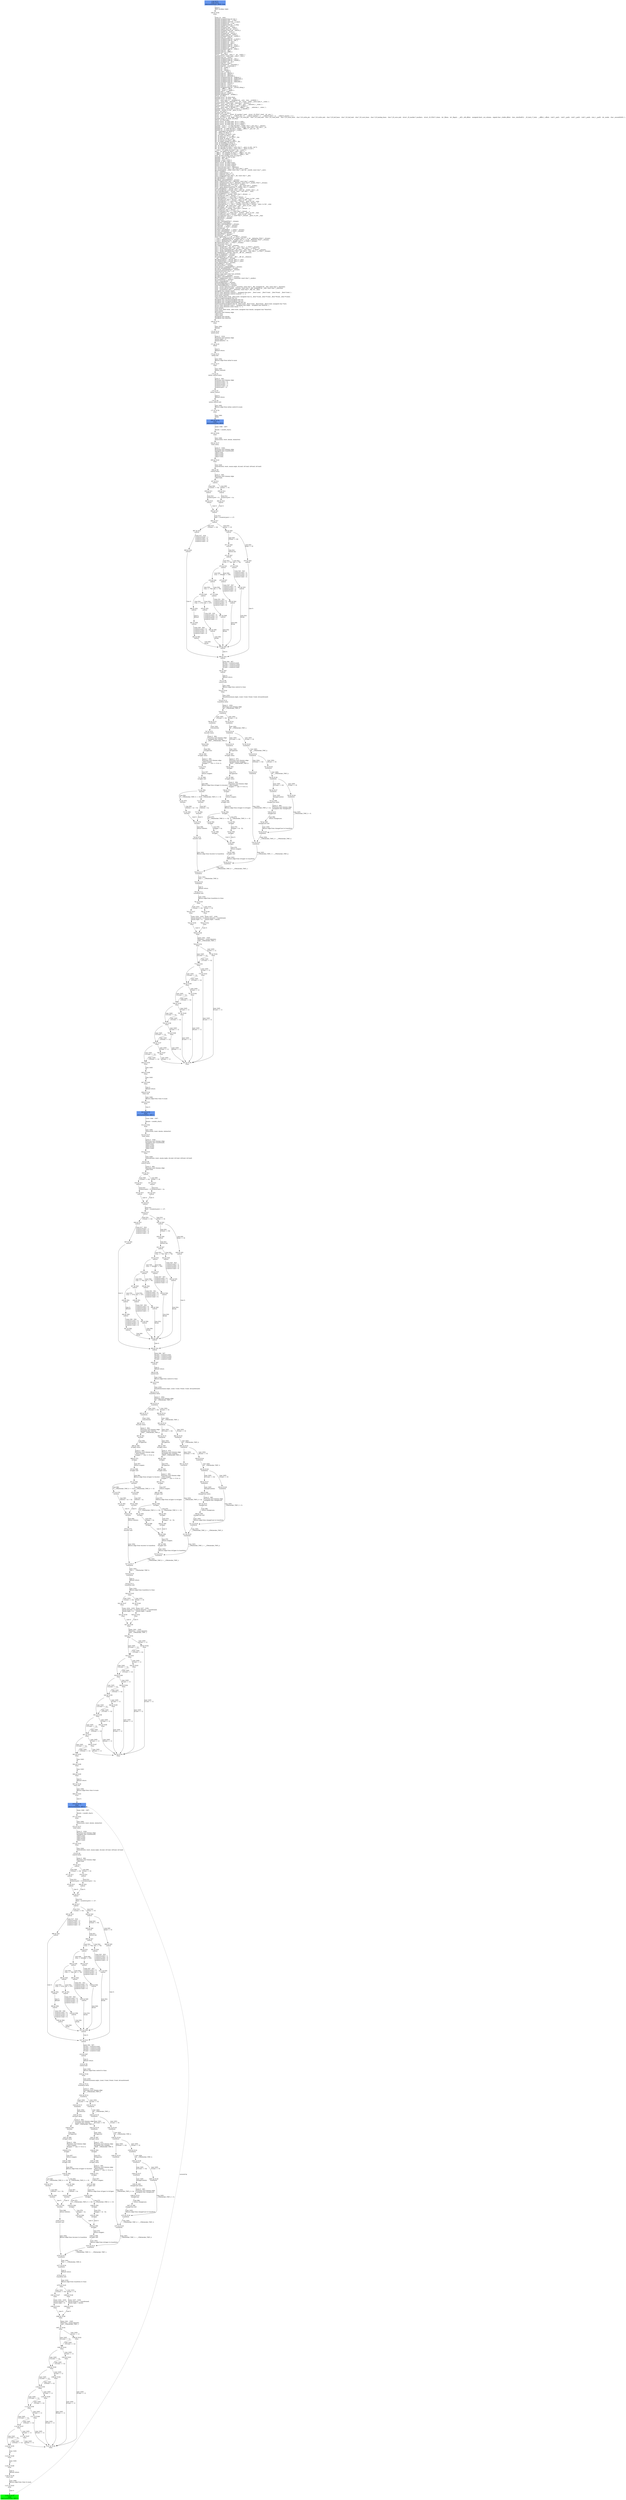 digraph ARG {
node [style="filled" shape="box" color="white"]
0 [fillcolor="cornflowerblue" label="0 @ N171\nmain entry\nAbstractionState: ABS0: true\n" id="0"]
168 [label="168 @ N184\nmain\n" id="168"]
169 [label="169 @ N176\nmain\n" id="169"]
170 [label="170 @ N132\ninitial entry\n" id="170"]
171 [label="171 @ N135\ninitial\n" id="171"]
172 [label="172 @ N131\ninitial exit\n" id="172"]
173 [label="173 @ N177\nmain\n" id="173"]
174 [label="174 @ N1\ninitial_control entry\n" id="174"]
175 [label="175 @ N7\ninitial_control\n" id="175"]
176 [label="176 @ N0\ninitial_control exit\n" id="176"]
177 [label="177 @ N178\nmain\n" id="177"]
652 [fillcolor="cornflowerblue" label="652 @ N179\nmain\nAbstractionState: ABS9\n" id="652"]
653 [label="653 @ N182\nmain\n" id="653"]
654 [label="654 @ N137\nvlunc entry\n" id="654"]
655 [label="655 @ N143\nvlunc\n" id="655"]
656 [label="656 @ N9\ncontrol entry\n" id="656"]
657 [label="657 @ N11\ncontrol\n" id="657"]
659 [label="659 @ N13\ncontrol\n" id="659"]
660 [label="660 @ N15\ncontrol\n" id="660"]
664 [label="664 @ N12\ncontrol\n" id="664"]
665 [label="665 @ N17\ncontrol\n" id="665"]
667 [label="667 @ N19\ncontrol\n" id="667"]
668 [label="668 @ N24\ncontrol\n" id="668"]
699 [label="699 @ N18\ncontrol\n" id="699"]
700 [label="700 @ N67\ncontrol\n" id="700"]
701 [label="701 @ N8\ncontrol exit\n" id="701"]
702 [label="702 @ N144\nvlunc\n" id="702"]
703 [label="703 @ N112\ntransform entry\n" id="703"]
704 [label="704 @ N114\ntransform\n" id="704"]
706 [label="706 @ N115\ntransform\n" id="706"]
707 [label="707 @ N75\ntoLower entry\n" id="707"]
708 [label="708 @ N81\ntoLower\n" id="708"]
709 [label="709 @ N69\nisUpper entry\n" id="709"]
710 [label="710 @ N72\nisUpper\n" id="710"]
711 [label="711 @ N68\nisUpper exit\n" id="711"]
712 [label="712 @ N82\ntoLower\n" id="712"]
714 [label="714 @ N79\ntoLower\n" id="714"]
715 [label="715 @ N83\ntoLower\n" id="715"]
719 [label="719 @ N78\ntoLower\n" id="719"]
720 [label="720 @ N74\ntoLower exit\n" id="720"]
758 [label="758 @ N117\ntransform\n" id="758"]
759 [label="759 @ N130\ntransform\n" id="759"]
760 [label="760 @ N111\ntransform exit\n" id="760"]
761 [label="761 @ N145\nvlunc\n" id="761"]
763 [label="763 @ N147\nvlunc\n" id="763"]
764 [label="764 @ N150\nvlunc\n" id="764"]
768 [label="768 @ N146\nvlunc\n" id="768"]
769 [label="769 @ N154\nvlunc\n" id="769"]
774 [label="774 @ N161\nvlunc\n" id="774"]
780 [label="780 @ N160\nvlunc\n" id="780"]
786 [label="786 @ N159\nvlunc\n" id="786"]
792 [label="792 @ N158\nvlunc\n" id="792"]
798 [label="798 @ N157\nvlunc\n" id="798"]
804 [label="804 @ N155\nvlunc\n" id="804"]
805 [label="805 @ N168\nvlunc\n" id="805"]
807 [label="807 @ N169\nvlunc\n" id="807"]
808 [label="808 @ N136\nvlunc exit\n" id="808"]
809 [label="809 @ N183\nmain\n" id="809"]
811 [fillcolor="cornflowerblue" label="811 @ N179\nmain\nAbstractionState: ABS11\n" id="811"]
812 [label="812 @ N182\nmain\n" id="812"]
813 [label="813 @ N137\nvlunc entry\n" id="813"]
814 [label="814 @ N143\nvlunc\n" id="814"]
815 [label="815 @ N9\ncontrol entry\n" id="815"]
816 [label="816 @ N11\ncontrol\n" id="816"]
818 [label="818 @ N13\ncontrol\n" id="818"]
819 [label="819 @ N15\ncontrol\n" id="819"]
823 [label="823 @ N12\ncontrol\n" id="823"]
824 [label="824 @ N17\ncontrol\n" id="824"]
826 [label="826 @ N19\ncontrol\n" id="826"]
827 [label="827 @ N24\ncontrol\n" id="827"]
858 [label="858 @ N18\ncontrol\n" id="858"]
859 [label="859 @ N67\ncontrol\n" id="859"]
860 [label="860 @ N8\ncontrol exit\n" id="860"]
861 [label="861 @ N144\nvlunc\n" id="861"]
862 [label="862 @ N112\ntransform entry\n" id="862"]
863 [label="863 @ N114\ntransform\n" id="863"]
865 [label="865 @ N115\ntransform\n" id="865"]
866 [label="866 @ N75\ntoLower entry\n" id="866"]
867 [label="867 @ N81\ntoLower\n" id="867"]
868 [label="868 @ N69\nisUpper entry\n" id="868"]
869 [label="869 @ N72\nisUpper\n" id="869"]
870 [label="870 @ N68\nisUpper exit\n" id="870"]
871 [label="871 @ N82\ntoLower\n" id="871"]
873 [label="873 @ N79\ntoLower\n" id="873"]
874 [label="874 @ N83\ntoLower\n" id="874"]
878 [label="878 @ N78\ntoLower\n" id="878"]
879 [label="879 @ N74\ntoLower exit\n" id="879"]
917 [label="917 @ N117\ntransform\n" id="917"]
918 [label="918 @ N130\ntransform\n" id="918"]
919 [label="919 @ N111\ntransform exit\n" id="919"]
920 [label="920 @ N145\nvlunc\n" id="920"]
922 [label="922 @ N147\nvlunc\n" id="922"]
923 [label="923 @ N150\nvlunc\n" id="923"]
927 [label="927 @ N146\nvlunc\n" id="927"]
928 [label="928 @ N154\nvlunc\n" id="928"]
933 [label="933 @ N161\nvlunc\n" id="933"]
939 [label="939 @ N160\nvlunc\n" id="939"]
945 [label="945 @ N159\nvlunc\n" id="945"]
951 [label="951 @ N158\nvlunc\n" id="951"]
957 [label="957 @ N157\nvlunc\n" id="957"]
963 [label="963 @ N155\nvlunc\n" id="963"]
964 [label="964 @ N168\nvlunc\n" id="964"]
966 [label="966 @ N169\nvlunc\n" id="966"]
967 [label="967 @ N136\nvlunc exit\n" id="967"]
968 [label="968 @ N183\nmain\n" id="968"]
970 [fillcolor="cornflowerblue" label="970 @ N179\nmain\nAbstractionState: ABS13\n" id="970"]
971 [label="971 @ N182\nmain\n" id="971"]
972 [label="972 @ N137\nvlunc entry\n" id="972"]
973 [label="973 @ N143\nvlunc\n" id="973"]
974 [label="974 @ N9\ncontrol entry\n" id="974"]
975 [label="975 @ N11\ncontrol\n" id="975"]
977 [label="977 @ N13\ncontrol\n" id="977"]
978 [label="978 @ N15\ncontrol\n" id="978"]
982 [label="982 @ N12\ncontrol\n" id="982"]
983 [label="983 @ N17\ncontrol\n" id="983"]
985 [label="985 @ N19\ncontrol\n" id="985"]
986 [label="986 @ N24\ncontrol\n" id="986"]
1017 [label="1017 @ N18\ncontrol\n" id="1017"]
1018 [label="1018 @ N67\ncontrol\n" id="1018"]
1019 [label="1019 @ N8\ncontrol exit\n" id="1019"]
1020 [label="1020 @ N144\nvlunc\n" id="1020"]
1021 [label="1021 @ N112\ntransform entry\n" id="1021"]
1022 [label="1022 @ N114\ntransform\n" id="1022"]
1024 [label="1024 @ N115\ntransform\n" id="1024"]
1025 [label="1025 @ N75\ntoLower entry\n" id="1025"]
1026 [label="1026 @ N81\ntoLower\n" id="1026"]
1027 [label="1027 @ N69\nisUpper entry\n" id="1027"]
1028 [label="1028 @ N72\nisUpper\n" id="1028"]
1029 [label="1029 @ N68\nisUpper exit\n" id="1029"]
1030 [label="1030 @ N82\ntoLower\n" id="1030"]
1032 [label="1032 @ N79\ntoLower\n" id="1032"]
1033 [label="1033 @ N83\ntoLower\n" id="1033"]
1037 [label="1037 @ N78\ntoLower\n" id="1037"]
1038 [label="1038 @ N74\ntoLower exit\n" id="1038"]
1076 [label="1076 @ N117\ntransform\n" id="1076"]
1077 [label="1077 @ N130\ntransform\n" id="1077"]
1078 [label="1078 @ N111\ntransform exit\n" id="1078"]
1079 [label="1079 @ N145\nvlunc\n" id="1079"]
1081 [label="1081 @ N147\nvlunc\n" id="1081"]
1082 [label="1082 @ N150\nvlunc\n" id="1082"]
1086 [label="1086 @ N146\nvlunc\n" id="1086"]
1087 [label="1087 @ N154\nvlunc\n" id="1087"]
1092 [label="1092 @ N161\nvlunc\n" id="1092"]
1098 [label="1098 @ N160\nvlunc\n" id="1098"]
1104 [label="1104 @ N159\nvlunc\n" id="1104"]
1110 [label="1110 @ N158\nvlunc\n" id="1110"]
1116 [label="1116 @ N157\nvlunc\n" id="1116"]
1122 [label="1122 @ N155\nvlunc\n" id="1122"]
1123 [label="1123 @ N168\nvlunc\n" id="1123"]
1125 [label="1125 @ N169\nvlunc\n" id="1125"]
1126 [label="1126 @ N136\nvlunc exit\n" id="1126"]
1127 [label="1127 @ N183\nmain\n" id="1127"]
1129 [fillcolor="green" label="1129 @ N179\nmain\nAbstractionState: ABS15\n" id="1129"]
1117 [label="1117 @ N167\nvlunc\n" id="1117"]
1121 [label="1121 @ N156\nvlunc\n" id="1121"]
1111 [label="1111 @ N166\nvlunc\n" id="1111"]
1105 [label="1105 @ N165\nvlunc\n" id="1105"]
1099 [label="1099 @ N164\nvlunc\n" id="1099"]
1093 [label="1093 @ N163\nvlunc\n" id="1093"]
1088 [label="1088 @ N162\nvlunc\n" id="1088"]
1080 [label="1080 @ N148\nvlunc\n" id="1080"]
1084 [label="1084 @ N152\nvlunc\n" id="1084"]
1031 [label="1031 @ N80\ntoLower\n" id="1031"]
1035 [label="1035 @ N84\ntoLower\n" id="1035"]
1023 [label="1023 @ N116\ntransform\n" id="1023"]
1040 [label="1040 @ N118\ntransform\n" id="1040"]
1042 [label="1042 @ N119\ntransform\n" id="1042"]
1043 [label="1043 @ N87\ntoUpper entry\n" id="1043"]
1044 [label="1044 @ N93\ntoUpper\n" id="1044"]
1045 [label="1045 @ N69\nisUpper entry\n" id="1045"]
1046 [label="1046 @ N72\nisUpper\n" id="1046"]
1047 [label="1047 @ N68\nisUpper exit\n" id="1047"]
1048 [label="1048 @ N94\ntoUpper\n" id="1048"]
1050 [label="1050 @ N92\ntoUpper\n" id="1050"]
1051 [label="1051 @ N96\ntoUpper\n" id="1051"]
1055 [label="1055 @ N90\ntoUpper\n" id="1055"]
1056 [label="1056 @ N86\ntoUpper exit\n" id="1056"]
1074 [label="1074 @ N121\ntransform\n" id="1074"]
1049 [label="1049 @ N91\ntoUpper\n" id="1049"]
1053 [label="1053 @ N95\ntoUpper\n" id="1053"]
1041 [label="1041 @ N120\ntransform\n" id="1041"]
1058 [label="1058 @ N122\ntransform\n" id="1058"]
1060 [label="1060 @ N123\ntransform\n" id="1060"]
1072 [label="1072 @ N125\ntransform\n" id="1072"]
1059 [label="1059 @ N124\ntransform\n" id="1059"]
1062 [label="1062 @ N126\ntransform\n" id="1062"]
1064 [label="1064 @ N127\ntransform\n" id="1064"]
1065 [label="1065 @ N99\nchangeCase entry\n" id="1065"]
1066 [label="1066 @ N101\nchangeCase\n" id="1066"]
1067 [label="1067 @ N98\nchangeCase exit\n" id="1067"]
1070 [label="1070 @ N129\ntransform\n" id="1070"]
1063 [label="1063 @ N128\ntransform\n" id="1063"]
984 [label="984 @ N20\ncontrol\n" id="984"]
989 [label="989 @ N26\ncontrol\n" id="989"]
990 [label="990 @ N27\ncontrol\n" id="990"]
992 [label="992 @ N31\ncontrol\n" id="992"]
994 [label="994 @ N38\ncontrol\n" id="994"]
996 [label="996 @ N45\ncontrol\n" id="996"]
998 [label="998 @ N52\ncontrol\n" id="998"]
999 [label="999 @ N58\ncontrol\n" id="999"]
1000 [label="1000 @ N62\ncontrol\n" id="1000"]
1013 [label="1013 @ N28\ncontrol\n" id="1013"]
997 [label="997 @ N51\ncontrol\n" id="997"]
1002 [label="1002 @ N56\ncontrol\n" id="1002"]
995 [label="995 @ N44\ncontrol\n" id="995"]
1005 [label="1005 @ N49\ncontrol\n" id="1005"]
993 [label="993 @ N37\ncontrol\n" id="993"]
1008 [label="1008 @ N42\ncontrol\n" id="1008"]
991 [label="991 @ N30\ncontrol\n" id="991"]
1011 [label="1011 @ N35\ncontrol\n" id="1011"]
988 [label="988 @ N25\ncontrol\n" id="988"]
976 [label="976 @ N14\ncontrol\n" id="976"]
980 [label="980 @ N16\ncontrol\n" id="980"]
958 [label="958 @ N167\nvlunc\n" id="958"]
962 [label="962 @ N156\nvlunc\n" id="962"]
952 [label="952 @ N166\nvlunc\n" id="952"]
946 [label="946 @ N165\nvlunc\n" id="946"]
940 [label="940 @ N164\nvlunc\n" id="940"]
934 [label="934 @ N163\nvlunc\n" id="934"]
929 [label="929 @ N162\nvlunc\n" id="929"]
921 [label="921 @ N148\nvlunc\n" id="921"]
925 [label="925 @ N152\nvlunc\n" id="925"]
872 [label="872 @ N80\ntoLower\n" id="872"]
876 [label="876 @ N84\ntoLower\n" id="876"]
864 [label="864 @ N116\ntransform\n" id="864"]
881 [label="881 @ N118\ntransform\n" id="881"]
883 [label="883 @ N119\ntransform\n" id="883"]
884 [label="884 @ N87\ntoUpper entry\n" id="884"]
885 [label="885 @ N93\ntoUpper\n" id="885"]
886 [label="886 @ N69\nisUpper entry\n" id="886"]
887 [label="887 @ N72\nisUpper\n" id="887"]
888 [label="888 @ N68\nisUpper exit\n" id="888"]
889 [label="889 @ N94\ntoUpper\n" id="889"]
891 [label="891 @ N92\ntoUpper\n" id="891"]
892 [label="892 @ N96\ntoUpper\n" id="892"]
896 [label="896 @ N90\ntoUpper\n" id="896"]
897 [label="897 @ N86\ntoUpper exit\n" id="897"]
915 [label="915 @ N121\ntransform\n" id="915"]
890 [label="890 @ N91\ntoUpper\n" id="890"]
894 [label="894 @ N95\ntoUpper\n" id="894"]
882 [label="882 @ N120\ntransform\n" id="882"]
899 [label="899 @ N122\ntransform\n" id="899"]
901 [label="901 @ N123\ntransform\n" id="901"]
913 [label="913 @ N125\ntransform\n" id="913"]
900 [label="900 @ N124\ntransform\n" id="900"]
903 [label="903 @ N126\ntransform\n" id="903"]
905 [label="905 @ N127\ntransform\n" id="905"]
906 [label="906 @ N99\nchangeCase entry\n" id="906"]
907 [label="907 @ N101\nchangeCase\n" id="907"]
908 [label="908 @ N98\nchangeCase exit\n" id="908"]
911 [label="911 @ N129\ntransform\n" id="911"]
904 [label="904 @ N128\ntransform\n" id="904"]
825 [label="825 @ N20\ncontrol\n" id="825"]
830 [label="830 @ N26\ncontrol\n" id="830"]
831 [label="831 @ N27\ncontrol\n" id="831"]
833 [label="833 @ N31\ncontrol\n" id="833"]
835 [label="835 @ N38\ncontrol\n" id="835"]
837 [label="837 @ N45\ncontrol\n" id="837"]
839 [label="839 @ N52\ncontrol\n" id="839"]
840 [label="840 @ N58\ncontrol\n" id="840"]
841 [label="841 @ N62\ncontrol\n" id="841"]
854 [label="854 @ N28\ncontrol\n" id="854"]
838 [label="838 @ N51\ncontrol\n" id="838"]
843 [label="843 @ N56\ncontrol\n" id="843"]
836 [label="836 @ N44\ncontrol\n" id="836"]
846 [label="846 @ N49\ncontrol\n" id="846"]
834 [label="834 @ N37\ncontrol\n" id="834"]
849 [label="849 @ N42\ncontrol\n" id="849"]
832 [label="832 @ N30\ncontrol\n" id="832"]
852 [label="852 @ N35\ncontrol\n" id="852"]
829 [label="829 @ N25\ncontrol\n" id="829"]
817 [label="817 @ N14\ncontrol\n" id="817"]
821 [label="821 @ N16\ncontrol\n" id="821"]
799 [label="799 @ N167\nvlunc\n" id="799"]
803 [label="803 @ N156\nvlunc\n" id="803"]
793 [label="793 @ N166\nvlunc\n" id="793"]
787 [label="787 @ N165\nvlunc\n" id="787"]
781 [label="781 @ N164\nvlunc\n" id="781"]
775 [label="775 @ N163\nvlunc\n" id="775"]
770 [label="770 @ N162\nvlunc\n" id="770"]
762 [label="762 @ N148\nvlunc\n" id="762"]
766 [label="766 @ N152\nvlunc\n" id="766"]
713 [label="713 @ N80\ntoLower\n" id="713"]
717 [label="717 @ N84\ntoLower\n" id="717"]
705 [label="705 @ N116\ntransform\n" id="705"]
722 [label="722 @ N118\ntransform\n" id="722"]
724 [label="724 @ N119\ntransform\n" id="724"]
725 [label="725 @ N87\ntoUpper entry\n" id="725"]
726 [label="726 @ N93\ntoUpper\n" id="726"]
727 [label="727 @ N69\nisUpper entry\n" id="727"]
728 [label="728 @ N72\nisUpper\n" id="728"]
729 [label="729 @ N68\nisUpper exit\n" id="729"]
730 [label="730 @ N94\ntoUpper\n" id="730"]
732 [label="732 @ N92\ntoUpper\n" id="732"]
733 [label="733 @ N96\ntoUpper\n" id="733"]
737 [label="737 @ N90\ntoUpper\n" id="737"]
738 [label="738 @ N86\ntoUpper exit\n" id="738"]
756 [label="756 @ N121\ntransform\n" id="756"]
731 [label="731 @ N91\ntoUpper\n" id="731"]
735 [label="735 @ N95\ntoUpper\n" id="735"]
723 [label="723 @ N120\ntransform\n" id="723"]
740 [label="740 @ N122\ntransform\n" id="740"]
742 [label="742 @ N123\ntransform\n" id="742"]
754 [label="754 @ N125\ntransform\n" id="754"]
741 [label="741 @ N124\ntransform\n" id="741"]
744 [label="744 @ N126\ntransform\n" id="744"]
746 [label="746 @ N127\ntransform\n" id="746"]
747 [label="747 @ N99\nchangeCase entry\n" id="747"]
748 [label="748 @ N101\nchangeCase\n" id="748"]
749 [label="749 @ N98\nchangeCase exit\n" id="749"]
752 [label="752 @ N129\ntransform\n" id="752"]
745 [label="745 @ N128\ntransform\n" id="745"]
666 [label="666 @ N20\ncontrol\n" id="666"]
671 [label="671 @ N26\ncontrol\n" id="671"]
672 [label="672 @ N27\ncontrol\n" id="672"]
674 [label="674 @ N31\ncontrol\n" id="674"]
676 [label="676 @ N38\ncontrol\n" id="676"]
678 [label="678 @ N45\ncontrol\n" id="678"]
680 [label="680 @ N52\ncontrol\n" id="680"]
681 [label="681 @ N58\ncontrol\n" id="681"]
682 [label="682 @ N62\ncontrol\n" id="682"]
695 [label="695 @ N28\ncontrol\n" id="695"]
679 [label="679 @ N51\ncontrol\n" id="679"]
684 [label="684 @ N56\ncontrol\n" id="684"]
677 [label="677 @ N44\ncontrol\n" id="677"]
687 [label="687 @ N49\ncontrol\n" id="687"]
675 [label="675 @ N37\ncontrol\n" id="675"]
690 [label="690 @ N42\ncontrol\n" id="690"]
673 [label="673 @ N30\ncontrol\n" id="673"]
693 [label="693 @ N35\ncontrol\n" id="693"]
670 [label="670 @ N25\ncontrol\n" id="670"]
658 [label="658 @ N14\ncontrol\n" id="658"]
662 [label="662 @ N16\ncontrol\n" id="662"]
0 -> 168 [label="Line 0: \lINIT GLOBAL VARS\l" id="0 -> 168"]
168 -> 169 [label="Lines 33 - 1063: \ltypedef unsigned long int size_t;\ltypedef unsigned char __u_char;\ltypedef unsigned short int __u_short;\ltypedef unsigned int __u_int;\ltypedef unsigned long int __u_long;\ltypedef signed char __int8_t;\ltypedef unsigned char __uint8_t;\ltypedef signed short int __int16_t;\ltypedef unsigned short int __uint16_t;\ltypedef signed int __int32_t;\ltypedef unsigned int __uint32_t;\ltypedef signed long int __int64_t;\ltypedef unsigned long int __uint64_t;\ltypedef long int __quad_t;\ltypedef unsigned long int __u_quad_t;\ltypedef unsigned long int __dev_t;\ltypedef unsigned int __uid_t;\ltypedef unsigned int __gid_t;\ltypedef unsigned long int __ino_t;\ltypedef unsigned long int __ino64_t;\ltypedef unsigned int __mode_t;\ltypedef unsigned long int __nlink_t;\ltypedef long int __off_t;\ltypedef long int __off64_t;\ltypedef int __pid_t;\lstruct __anon_type___fsid_t {   int __val[2]; } ;\ltypedef struct __anon_type___fsid_t __fsid_t;\ltypedef long int __clock_t;\ltypedef unsigned long int __rlim_t;\ltypedef unsigned long int __rlim64_t;\ltypedef unsigned int __id_t;\ltypedef long int __time_t;\ltypedef unsigned int __useconds_t;\ltypedef long int __suseconds_t;\ltypedef int __daddr_t;\ltypedef int __key_t;\ltypedef int __clockid_t;\ltypedef void *__timer_t;\ltypedef long int __blksize_t;\ltypedef long int __blkcnt_t;\ltypedef long int __blkcnt64_t;\ltypedef unsigned long int __fsblkcnt_t;\ltypedef unsigned long int __fsblkcnt64_t;\ltypedef unsigned long int __fsfilcnt_t;\ltypedef unsigned long int __fsfilcnt64_t;\ltypedef long int __fsword_t;\ltypedef long int __ssize_t;\ltypedef long int __syscall_slong_t;\ltypedef unsigned long int __syscall_ulong_t;\ltypedef __off64_t __loff_t;\ltypedef __quad_t *__qaddr_t;\ltypedef char *__caddr_t;\ltypedef long int __intptr_t;\ltypedef unsigned int __socklen_t;\lstruct _IO_FILE ;\ltypedef struct _IO_FILE FILE;\ltypedef struct _IO_FILE __FILE;\lunion __anon_type_0 {   unsigned int __wch;   char __wchb[4]; } ;\lstruct __anon_type___mbstate_t {   int __count;   union __anon_type_0 __value; } ;\ltypedef struct __anon_type___mbstate_t __mbstate_t;\lstruct __anon_type__G_fpos_t {   __off_t __pos;   __mbstate_t __state; } ;\ltypedef struct __anon_type__G_fpos_t _G_fpos_t;\lstruct __anon_type__G_fpos64_t {   __off64_t __pos;   __mbstate_t __state; } ;\ltypedef struct __anon_type__G_fpos_t _G_fpos64_t;\ltypedef __builtin_va_list __gnuc_va_list;\lstruct _IO_jump_t ;\ltypedef void _IO_lock_t;\lstruct _IO_marker {   struct _IO_marker *_next;   struct _IO_FILE *_sbuf;   int _pos; } ;\lenum __codecvt_result {   __codecvt_ok = 0,   __codecvt_partial = 1,   __codecvt_error = 2,   __codecvt_noconv = 3 } ;\lstruct _IO_FILE {   int _flags;   char *_IO_read_ptr;   char *_IO_read_end;   char *_IO_read_base;   char *_IO_write_base;   char *_IO_write_ptr;   char *_IO_write_end;   char *_IO_buf_base;   char *_IO_buf_end;   char *_IO_save_base;   char *_IO_backup_base;   char *_IO_save_end;   struct _IO_marker *_markers;   struct _IO_FILE *_chain;   int _fileno;   int _flags2;   __off_t _old_offset;   unsigned short _cur_column;   signed char _vtable_offset;   char _shortbuf[1];   _IO_lock_t *_lock;   __off64_t _offset;   void *__pad1;   void *__pad2;   void *__pad3;   void *__pad4;   size_t __pad5;   int _mode;   char _unused2[40]; } ;\ltypedef struct _IO_FILE _IO_FILE;\lstruct _IO_FILE_plus ;\lextern struct _IO_FILE_plus _IO_2_1_stdin_;\lextern struct _IO_FILE_plus _IO_2_1_stdout_;\lextern struct _IO_FILE_plus _IO_2_1_stderr_;\ltypedef __ssize_t  __io_read_fn(void *__cookie, char *__buf, size_t __nbytes);\ltypedef __ssize_t  __io_write_fn(void *__cookie, const char *__buf, size_t __n);\ltypedef int __io_seek_fn(void *__cookie, __off64_t *__pos, int __w);\ltypedef int __io_close_fn(void *__cookie);\lint __underflow(_IO_FILE *);\lint __uflow(_IO_FILE *);\lint __overflow(_IO_FILE *, int);\lint _IO_getc(_IO_FILE *__fp);\lint _IO_putc(int __c, _IO_FILE *__fp);\lint _IO_feof(_IO_FILE *__fp);\lint _IO_ferror(_IO_FILE *__fp);\lint _IO_peekc_locked(_IO_FILE *__fp);\lvoid _IO_flockfile(_IO_FILE *);\lvoid _IO_funlockfile(_IO_FILE *);\lint _IO_ftrylockfile(_IO_FILE *);\lint _IO_vfscanf(_IO_FILE *, const char *, __gnuc_va_list , int *);\lint _IO_vfprintf(_IO_FILE *, const char *, __gnuc_va_list );\l__ssize_t  _IO_padn(_IO_FILE *, int, __ssize_t );\lsize_t  _IO_sgetn(_IO_FILE *, void *, size_t );\l__off64_t  _IO_seekoff(_IO_FILE *, __off64_t , int, int);\l__off64_t  _IO_seekpos(_IO_FILE *, __off64_t , int);\lvoid _IO_free_backup_area(_IO_FILE *);\ltypedef __gnuc_va_list va_list;\ltypedef __off_t off_t;\ltypedef __ssize_t ssize_t;\ltypedef _G_fpos_t fpos_t;\lextern struct _IO_FILE *stdin;\lextern struct _IO_FILE *stdout;\lextern struct _IO_FILE *stderr;\lint remove(const char *__filename);\lint rename(const char *__old, const char *__new);\lint renameat(int __oldfd, const char *__old, int __newfd, const char *__new);\lFILE * tmpfile();\lchar * tmpnam(char *__s);\lchar * tmpnam_r(char *__s);\lchar * tempnam(const char *__dir, const char *__pfx);\lint fclose(FILE *__stream);\lint fflush(FILE *__stream);\lint fflush_unlocked(FILE *__stream);\lFILE * fopen(const char *__filename, const char *__modes);\lFILE * freopen(const char *__filename, const char *__modes, FILE *__stream);\lFILE * fdopen(int __fd, const char *__modes);\lFILE * fmemopen(void *__s, size_t __len, const char *__modes);\lFILE * open_memstream(char **__bufloc, size_t *__sizeloc);\lvoid setbuf(FILE *__stream, char *__buf);\lint setvbuf(FILE *__stream, char *__buf, int __modes, size_t __n);\lvoid setbuffer(FILE *__stream, char *__buf, size_t __size);\lvoid setlinebuf(FILE *__stream);\lint fprintf(FILE *__stream, const char *__format, ...);\lint printf(const char *__format, ...);\lint sprintf(char *__s, const char *__format, ...);\lint vfprintf(FILE *__s, const char *__format, __gnuc_va_list __arg);\lint vprintf(const char *__format, __gnuc_va_list __arg);\lint vsprintf(char *__s, const char *__format, __gnuc_va_list __arg);\lint snprintf(char *__s, size_t __maxlen, const char *__format, ...);\lint vsnprintf(char *__s, size_t __maxlen, const char *__format, __gnuc_va_list __arg);\lint vdprintf(int __fd, const char *__fmt, __gnuc_va_list __arg);\lint dprintf(int __fd, const char *__fmt, ...);\lint fscanf(FILE *__stream, const char *__format, ...);\lint scanf(const char *__format, ...);\lint sscanf(const char *__s, const char *__format, ...);\lint vfscanf(FILE *__s, const char *__format, __gnuc_va_list __arg);\lint vscanf(const char *__format, __gnuc_va_list __arg);\lint vsscanf(const char *__s, const char *__format, __gnuc_va_list __arg);\lint fgetc(FILE *__stream);\lint getc(FILE *__stream);\lint getchar();\lint getc_unlocked(FILE *__stream);\lint getchar_unlocked();\lint fgetc_unlocked(FILE *__stream);\lint fputc(int __c, FILE *__stream);\lint putc(int __c, FILE *__stream);\lint putchar(int __c);\lint fputc_unlocked(int __c, FILE *__stream);\lint putc_unlocked(int __c, FILE *__stream);\lint putchar_unlocked(int __c);\lint getw(FILE *__stream);\lint putw(int __w, FILE *__stream);\lchar * fgets(char *__s, int __n, FILE *__stream);\l__ssize_t  __getdelim(char **__lineptr, size_t *__n, int __delimiter, FILE *__stream);\l__ssize_t  getdelim(char **__lineptr, size_t *__n, int __delimiter, FILE *__stream);\l__ssize_t  getline(char **__lineptr, size_t *__n, FILE *__stream);\lint fputs(const char *__s, FILE *__stream);\lint puts(const char *__s);\lint ungetc(int __c, FILE *__stream);\lsize_t  fread(void *__ptr, size_t __size, size_t __n, FILE *__stream);\lsize_t  fwrite(const void *__ptr, size_t __size, size_t __n, FILE *__s);\lsize_t  fread_unlocked(void *__ptr, size_t __size, size_t __n, FILE *__stream);\lsize_t  fwrite_unlocked(const void *__ptr, size_t __size, size_t __n, FILE *__stream);\lint fseek(FILE *__stream, long int __off, int __whence);\llong int ftell(FILE *__stream);\lvoid rewind(FILE *__stream);\lint fseeko(FILE *__stream, __off_t __off, int __whence);\l__off_t  ftello(FILE *__stream);\lint fgetpos(FILE *__stream, fpos_t *__pos);\lint fsetpos(FILE *__stream, fpos_t *__pos);\lvoid clearerr(FILE *__stream);\lint feof(FILE *__stream);\lint ferror(FILE *__stream);\lvoid clearerr_unlocked(FILE *__stream);\lint feof_unlocked(FILE *__stream);\lint ferror_unlocked(FILE *__stream);\lvoid perror(const char *__s);\lextern int sys_nerr;\lextern const const char *sys_errlist[];\lint fileno(FILE *__stream);\lint fileno_unlocked(FILE *__stream);\lFILE * popen(const char *__command, const char *__modes);\lint pclose(FILE *__stream);\lchar * ctermid(char *__s);\lvoid flockfile(FILE *__stream);\lint ftrylockfile(FILE *__stream);\lvoid funlockfile(FILE *__stream);\lvoid __assert_fail(const char *__assertion, const char *__file, unsigned int __line, const char *__function);\lvoid __assert_perror_fail(int __errnum, const char *__file, unsigned int __line, const char *__function);\lvoid __assert(const char *__assertion, const char *__file, int __line);\lunsigned char nondet_char();\lstruct state_elements_control {   unsigned char prev;   _Bool Lcmd;   _Bool Ucmd;   _Bool Ncmd;   _Bool Ccmd; } ;\lstruct state_elements_control scontrol = {  };\lvoid initial_control();\lvoid control(_Bool clock, _Bool reset, unsigned char in, _Bool *Lcmd, _Bool *Ucmd, _Bool *Ncmd, _Bool *Ccmd);\l_Bool isUpper(unsigned char in);\lunsigned char toLower(unsigned char in);\lunsigned char toUpper(unsigned char in);\lunsigned char changeCase(unsigned char in);\lvoid transform(unsigned char in, _Bool Lcmd, _Bool Ucmd, _Bool Ncmd, _Bool Ccmd, unsigned char *out);\lstruct state_elements_main {   unsigned char regIn;   unsigned char dataOut; } ;\lstruct state_elements_main smain = {  };\lvoid initial();\lvoid vlunc(_Bool clock, _Bool reset, unsigned char dataIn, unsigned char *dataOut);\lvoid main();\lFunction start dummy edge\l_Bool clock;\l_Bool reset;\lunsigned char dataIn;\lunsigned char dataOut;\l" id="168 -> 169"]
169 -> 170 [label="Line 1064: \linitial()\l" id="169 -> 170"]
170 -> 171 [label="Lines 0 - 1016: \lFunction start dummy edge\lsmain.regIn = 0;\lsmain.dataOut = 0;\l" id="170 -> 171"]
171 -> 172 [label="Line 0: \ldefault return\l" id="171 -> 172"]
172 -> 173 [label="Line 1064: \lReturn edge from initial to main\l" id="172 -> 173"]
173 -> 174 [label="Line 1065: \linitial_control()\l" id="173 -> 174"]
174 -> 175 [label="Lines 0 - 893: \lFunction start dummy edge\lscontrol.Lcmd = 0;\lscontrol.Ucmd = 0;\lscontrol.Ncmd = 1;\lscontrol.Ccmd = 0;\lscontrol.prev = 0;\l" id="174 -> 175"]
175 -> 176 [label="Line 0: \ldefault return\l" id="175 -> 176"]
176 -> 177 [label="Line 1065: \lReturn edge from initial_control to main\l" id="176 -> 177"]
177 -> 652 [label="Line 1066: \lwhile\l" id="177 -> 652"]
652 -> 653 [label="Lines 1066 - 1067: \l\ldataIn = nondet_char();\l" id="652 -> 653"]
653 -> 654 [label="Line 1068: \lvlunc(clock, reset, dataIn, &dataOut)\l" id="653 -> 654"]
654 -> 655 [label="Lines 0 - 1026: \lFunction start dummy edge\lunsigned char transformed;\l_Bool Lcmd;\l_Bool Ucmd;\l_Bool Ncmd;\l_Bool Ccmd;\l" id="654 -> 655"]
655 -> 656 [label="Line 1028: \lcontrol(clock, reset, smain.regIn, &Lcmd, &Ucmd, &Ncmd, &Ccmd)\l" id="655 -> 656"]
656 -> 657 [label="Lines 0 - 906: \lFunction start dummy edge\l_Bool load;\l" id="656 -> 657"]
657 -> 658 [label="Line 909: \l[reset == 0]\l" id="657 -> 658"]
657 -> 659 [label="Line 909: \l[!(reset == 0)]\l" id="657 -> 659"]
659 -> 660 [label="Line 910: \lscontrol.prev = 0;\l" id="659 -> 660"]
660 -> 664 [label="Line 0: \l\l" id="660 -> 664"]
664 -> 665 [label="Line 914: \lload = (scontrol.prev) == 27;\l" id="664 -> 665"]
665 -> 666 [label="Line 916: \l[reset == 0]\l" id="665 -> 666"]
665 -> 667 [label="Line 916: \l[!(reset == 0)]\l" id="665 -> 667"]
667 -> 668 [label="Lines 917 - 918: \lscontrol.Ncmd = 1;\lscontrol.Lcmd = 0;\lscontrol.Ucmd = 0;\lscontrol.Ccmd = 0;\l" id="667 -> 668"]
668 -> 699 [label="Line 0: \l\l" id="668 -> 699"]
699 -> 700 [label="Lines 944 - 947: \l*Lcmd = scontrol.Lcmd;\l*Ucmd = scontrol.Ucmd;\l*Ncmd = scontrol.Ncmd;\l*Ccmd = scontrol.Ccmd;\l" id="699 -> 700"]
700 -> 701 [label="Line 0: \ldefault return\l" id="700 -> 701"]
701 -> 702 [label="Line 1028: \lReturn edge from control to vlunc\l" id="701 -> 702"]
702 -> 703 [label="Line 1030: \ltransform(smain.regIn, Lcmd, Ucmd, Ncmd, Ccmd, &transformed)\l" id="702 -> 703"]
703 -> 704 [label="Lines 0 - 1002: \lFunction start dummy edge\lint __CPAchecker_TMP_0;\l" id="703 -> 704"]
704 -> 705 [label="Line 1002: \l[Lcmd == 0]\l" id="704 -> 705"]
704 -> 706 [label="Line 1002: \l[!(Lcmd == 0)]\l" id="704 -> 706"]
706 -> 707 [label="Line 1002: \ltoLower(in)\l" id="706 -> 707"]
707 -> 708 [label="Lines 0 - 964: \lFunction start dummy edge\lunsigned char tolower;\l_Bool __CPAchecker_TMP_0;\l" id="707 -> 708"]
708 -> 709 [label="Line 964: \lisUpper(in)\l" id="708 -> 709"]
709 -> 710 [label="Lines 0 - 956: \lFunction start dummy edge\l_Bool isupper;\lisupper = ~((in >> 5) & 1);\l" id="709 -> 710"]
710 -> 711 [label="Line 957: \lreturn isupper;\l" id="710 -> 711"]
711 -> 712 [label="Line 964: \lReturn edge from isUpper to toLower\l" id="711 -> 712"]
712 -> 713 [label="Line 964: \l[__CPAchecker_TMP_0 == 0]\l" id="712 -> 713"]
712 -> 714 [label="Line 964: \l[!(__CPAchecker_TMP_0 == 0)]\l" id="712 -> 714"]
714 -> 715 [label="Line 965: \ltolower = in + 32;\l" id="714 -> 715"]
715 -> 719 [label="Line 0: \l\l" id="715 -> 719"]
719 -> 720 [label="Line 968: \lreturn tolower;\l" id="719 -> 720"]
720 -> 758 [label="Line 1002: \lReturn edge from toLower to transform\l" id="720 -> 758"]
758 -> 759 [label="Line 1002: \l*out = __CPAchecker_TMP_0;\l" id="758 -> 759"]
759 -> 760 [label="Line 0: \ldefault return\l" id="759 -> 760"]
760 -> 761 [label="Line 1030: \lReturn edge from transform to vlunc\l" id="760 -> 761"]
761 -> 762 [label="Line 1033: \l[reset == 0]\l" id="761 -> 762"]
761 -> 763 [label="Line 1033: \l[!(reset == 0)]\l" id="761 -> 763"]
763 -> 764 [label="Lines 1034 - 1035: \lsmain.dataOut = 0;\lsmain.regIn = 0;\l" id="763 -> 764"]
764 -> 768 [label="Line 0: \l\l" id="764 -> 768"]
768 -> 769 [label="Lines 1041 - 1045: \l*dataOut = smain.dataOut;\lvoid __CPAchecker_TMP_1;\l" id="768 -> 769"]
769 -> 770 [label="Line 1045: \l[Lcmd == 1]\l" id="769 -> 770"]
769 -> 774 [label="Line 1045: \l[!(Lcmd == 1)]\l" id="769 -> 774"]
774 -> 775 [label="Line 1045: \l[Lcmd == 1]\l" id="774 -> 775"]
774 -> 780 [label="Line 1045: \l[!(Lcmd == 1)]\l" id="774 -> 780"]
780 -> 781 [label="Line 1045: \l[Lcmd == 1]\l" id="780 -> 781"]
780 -> 786 [label="Line 1045: \l[!(Lcmd == 1)]\l" id="780 -> 786"]
786 -> 787 [label="Line 1045: \l[Ucmd == 1]\l" id="786 -> 787"]
786 -> 792 [label="Line 1045: \l[!(Ucmd == 1)]\l" id="786 -> 792"]
792 -> 793 [label="Line 1045: \l[Ucmd == 1]\l" id="792 -> 793"]
792 -> 798 [label="Line 1045: \l[!(Ucmd == 1)]\l" id="792 -> 798"]
798 -> 799 [label="Line 1045: \l[Ccmd == 1]\l" id="798 -> 799"]
798 -> 804 [label="Line 1045: \l[!(Ccmd == 1)]\l" id="798 -> 804"]
804 -> 805 [label="Line 1045: \l0;\l" id="804 -> 805"]
805 -> 807 [label="Line 1045: \l0;\l" id="805 -> 807"]
807 -> 808 [label="Line 0: \ldefault return\l" id="807 -> 808"]
808 -> 809 [label="Line 1068: \lReturn edge from vlunc to main\l" id="808 -> 809"]
809 -> 811 [label="Line 0: \l\l" id="809 -> 811"]
811 -> 812 [label="Lines 1066 - 1067: \l\ldataIn = nondet_char();\l" id="811 -> 812"]
812 -> 813 [label="Line 1068: \lvlunc(clock, reset, dataIn, &dataOut)\l" id="812 -> 813"]
813 -> 814 [label="Lines 0 - 1026: \lFunction start dummy edge\lunsigned char transformed;\l_Bool Lcmd;\l_Bool Ucmd;\l_Bool Ncmd;\l_Bool Ccmd;\l" id="813 -> 814"]
814 -> 815 [label="Line 1028: \lcontrol(clock, reset, smain.regIn, &Lcmd, &Ucmd, &Ncmd, &Ccmd)\l" id="814 -> 815"]
815 -> 816 [label="Lines 0 - 906: \lFunction start dummy edge\l_Bool load;\l" id="815 -> 816"]
816 -> 817 [label="Line 909: \l[reset == 0]\l" id="816 -> 817"]
816 -> 818 [label="Line 909: \l[!(reset == 0)]\l" id="816 -> 818"]
818 -> 819 [label="Line 910: \lscontrol.prev = 0;\l" id="818 -> 819"]
819 -> 823 [label="Line 0: \l\l" id="819 -> 823"]
823 -> 824 [label="Line 914: \lload = (scontrol.prev) == 27;\l" id="823 -> 824"]
824 -> 825 [label="Line 916: \l[reset == 0]\l" id="824 -> 825"]
824 -> 826 [label="Line 916: \l[!(reset == 0)]\l" id="824 -> 826"]
826 -> 827 [label="Lines 917 - 918: \lscontrol.Ncmd = 1;\lscontrol.Lcmd = 0;\lscontrol.Ucmd = 0;\lscontrol.Ccmd = 0;\l" id="826 -> 827"]
827 -> 858 [label="Line 0: \l\l" id="827 -> 858"]
858 -> 859 [label="Lines 944 - 947: \l*Lcmd = scontrol.Lcmd;\l*Ucmd = scontrol.Ucmd;\l*Ncmd = scontrol.Ncmd;\l*Ccmd = scontrol.Ccmd;\l" id="858 -> 859"]
859 -> 860 [label="Line 0: \ldefault return\l" id="859 -> 860"]
860 -> 861 [label="Line 1028: \lReturn edge from control to vlunc\l" id="860 -> 861"]
861 -> 862 [label="Line 1030: \ltransform(smain.regIn, Lcmd, Ucmd, Ncmd, Ccmd, &transformed)\l" id="861 -> 862"]
862 -> 863 [label="Lines 0 - 1002: \lFunction start dummy edge\lint __CPAchecker_TMP_0;\l" id="862 -> 863"]
863 -> 864 [label="Line 1002: \l[Lcmd == 0]\l" id="863 -> 864"]
863 -> 865 [label="Line 1002: \l[!(Lcmd == 0)]\l" id="863 -> 865"]
865 -> 866 [label="Line 1002: \ltoLower(in)\l" id="865 -> 866"]
866 -> 867 [label="Lines 0 - 964: \lFunction start dummy edge\lunsigned char tolower;\l_Bool __CPAchecker_TMP_0;\l" id="866 -> 867"]
867 -> 868 [label="Line 964: \lisUpper(in)\l" id="867 -> 868"]
868 -> 869 [label="Lines 0 - 956: \lFunction start dummy edge\l_Bool isupper;\lisupper = ~((in >> 5) & 1);\l" id="868 -> 869"]
869 -> 870 [label="Line 957: \lreturn isupper;\l" id="869 -> 870"]
870 -> 871 [label="Line 964: \lReturn edge from isUpper to toLower\l" id="870 -> 871"]
871 -> 872 [label="Line 964: \l[__CPAchecker_TMP_0 == 0]\l" id="871 -> 872"]
871 -> 873 [label="Line 964: \l[!(__CPAchecker_TMP_0 == 0)]\l" id="871 -> 873"]
873 -> 874 [label="Line 965: \ltolower = in + 32;\l" id="873 -> 874"]
874 -> 878 [label="Line 0: \l\l" id="874 -> 878"]
878 -> 879 [label="Line 968: \lreturn tolower;\l" id="878 -> 879"]
879 -> 917 [label="Line 1002: \lReturn edge from toLower to transform\l" id="879 -> 917"]
917 -> 918 [label="Line 1002: \l*out = __CPAchecker_TMP_0;\l" id="917 -> 918"]
918 -> 919 [label="Line 0: \ldefault return\l" id="918 -> 919"]
919 -> 920 [label="Line 1030: \lReturn edge from transform to vlunc\l" id="919 -> 920"]
920 -> 921 [label="Line 1033: \l[reset == 0]\l" id="920 -> 921"]
920 -> 922 [label="Line 1033: \l[!(reset == 0)]\l" id="920 -> 922"]
922 -> 923 [label="Lines 1034 - 1035: \lsmain.dataOut = 0;\lsmain.regIn = 0;\l" id="922 -> 923"]
923 -> 927 [label="Line 0: \l\l" id="923 -> 927"]
927 -> 928 [label="Lines 1041 - 1045: \l*dataOut = smain.dataOut;\lvoid __CPAchecker_TMP_1;\l" id="927 -> 928"]
928 -> 929 [label="Line 1045: \l[Lcmd == 1]\l" id="928 -> 929"]
928 -> 933 [label="Line 1045: \l[!(Lcmd == 1)]\l" id="928 -> 933"]
933 -> 934 [label="Line 1045: \l[Lcmd == 1]\l" id="933 -> 934"]
933 -> 939 [label="Line 1045: \l[!(Lcmd == 1)]\l" id="933 -> 939"]
939 -> 940 [label="Line 1045: \l[Lcmd == 1]\l" id="939 -> 940"]
939 -> 945 [label="Line 1045: \l[!(Lcmd == 1)]\l" id="939 -> 945"]
945 -> 946 [label="Line 1045: \l[Ucmd == 1]\l" id="945 -> 946"]
945 -> 951 [label="Line 1045: \l[!(Ucmd == 1)]\l" id="945 -> 951"]
951 -> 952 [label="Line 1045: \l[Ucmd == 1]\l" id="951 -> 952"]
951 -> 957 [label="Line 1045: \l[!(Ucmd == 1)]\l" id="951 -> 957"]
957 -> 958 [label="Line 1045: \l[Ccmd == 1]\l" id="957 -> 958"]
957 -> 963 [label="Line 1045: \l[!(Ccmd == 1)]\l" id="957 -> 963"]
963 -> 964 [label="Line 1045: \l0;\l" id="963 -> 964"]
964 -> 966 [label="Line 1045: \l0;\l" id="964 -> 966"]
966 -> 967 [label="Line 0: \ldefault return\l" id="966 -> 967"]
967 -> 968 [label="Line 1068: \lReturn edge from vlunc to main\l" id="967 -> 968"]
968 -> 970 [label="Line 0: \l\l" id="968 -> 970"]
1129 -> 970 [style="dashed" weight="0" label="covered by"]
970 -> 971 [label="Lines 1066 - 1067: \l\ldataIn = nondet_char();\l" id="970 -> 971"]
971 -> 972 [label="Line 1068: \lvlunc(clock, reset, dataIn, &dataOut)\l" id="971 -> 972"]
972 -> 973 [label="Lines 0 - 1026: \lFunction start dummy edge\lunsigned char transformed;\l_Bool Lcmd;\l_Bool Ucmd;\l_Bool Ncmd;\l_Bool Ccmd;\l" id="972 -> 973"]
973 -> 974 [label="Line 1028: \lcontrol(clock, reset, smain.regIn, &Lcmd, &Ucmd, &Ncmd, &Ccmd)\l" id="973 -> 974"]
974 -> 975 [label="Lines 0 - 906: \lFunction start dummy edge\l_Bool load;\l" id="974 -> 975"]
975 -> 976 [label="Line 909: \l[reset == 0]\l" id="975 -> 976"]
975 -> 977 [label="Line 909: \l[!(reset == 0)]\l" id="975 -> 977"]
977 -> 978 [label="Line 910: \lscontrol.prev = 0;\l" id="977 -> 978"]
978 -> 982 [label="Line 0: \l\l" id="978 -> 982"]
982 -> 983 [label="Line 914: \lload = (scontrol.prev) == 27;\l" id="982 -> 983"]
983 -> 984 [label="Line 916: \l[reset == 0]\l" id="983 -> 984"]
983 -> 985 [label="Line 916: \l[!(reset == 0)]\l" id="983 -> 985"]
985 -> 986 [label="Lines 917 - 918: \lscontrol.Ncmd = 1;\lscontrol.Lcmd = 0;\lscontrol.Ucmd = 0;\lscontrol.Ccmd = 0;\l" id="985 -> 986"]
986 -> 1017 [label="Line 0: \l\l" id="986 -> 1017"]
1017 -> 1018 [label="Lines 944 - 947: \l*Lcmd = scontrol.Lcmd;\l*Ucmd = scontrol.Ucmd;\l*Ncmd = scontrol.Ncmd;\l*Ccmd = scontrol.Ccmd;\l" id="1017 -> 1018"]
1018 -> 1019 [label="Line 0: \ldefault return\l" id="1018 -> 1019"]
1019 -> 1020 [label="Line 1028: \lReturn edge from control to vlunc\l" id="1019 -> 1020"]
1020 -> 1021 [label="Line 1030: \ltransform(smain.regIn, Lcmd, Ucmd, Ncmd, Ccmd, &transformed)\l" id="1020 -> 1021"]
1021 -> 1022 [label="Lines 0 - 1002: \lFunction start dummy edge\lint __CPAchecker_TMP_0;\l" id="1021 -> 1022"]
1022 -> 1023 [label="Line 1002: \l[Lcmd == 0]\l" id="1022 -> 1023"]
1022 -> 1024 [label="Line 1002: \l[!(Lcmd == 0)]\l" id="1022 -> 1024"]
1024 -> 1025 [label="Line 1002: \ltoLower(in)\l" id="1024 -> 1025"]
1025 -> 1026 [label="Lines 0 - 964: \lFunction start dummy edge\lunsigned char tolower;\l_Bool __CPAchecker_TMP_0;\l" id="1025 -> 1026"]
1026 -> 1027 [label="Line 964: \lisUpper(in)\l" id="1026 -> 1027"]
1027 -> 1028 [label="Lines 0 - 956: \lFunction start dummy edge\l_Bool isupper;\lisupper = ~((in >> 5) & 1);\l" id="1027 -> 1028"]
1028 -> 1029 [label="Line 957: \lreturn isupper;\l" id="1028 -> 1029"]
1029 -> 1030 [label="Line 964: \lReturn edge from isUpper to toLower\l" id="1029 -> 1030"]
1030 -> 1031 [label="Line 964: \l[__CPAchecker_TMP_0 == 0]\l" id="1030 -> 1031"]
1030 -> 1032 [label="Line 964: \l[!(__CPAchecker_TMP_0 == 0)]\l" id="1030 -> 1032"]
1032 -> 1033 [label="Line 965: \ltolower = in + 32;\l" id="1032 -> 1033"]
1033 -> 1037 [label="Line 0: \l\l" id="1033 -> 1037"]
1037 -> 1038 [label="Line 968: \lreturn tolower;\l" id="1037 -> 1038"]
1038 -> 1076 [label="Line 1002: \lReturn edge from toLower to transform\l" id="1038 -> 1076"]
1076 -> 1077 [label="Line 1002: \l*out = __CPAchecker_TMP_0;\l" id="1076 -> 1077"]
1077 -> 1078 [label="Line 0: \ldefault return\l" id="1077 -> 1078"]
1078 -> 1079 [label="Line 1030: \lReturn edge from transform to vlunc\l" id="1078 -> 1079"]
1079 -> 1080 [label="Line 1033: \l[reset == 0]\l" id="1079 -> 1080"]
1079 -> 1081 [label="Line 1033: \l[!(reset == 0)]\l" id="1079 -> 1081"]
1081 -> 1082 [label="Lines 1034 - 1035: \lsmain.dataOut = 0;\lsmain.regIn = 0;\l" id="1081 -> 1082"]
1082 -> 1086 [label="Line 0: \l\l" id="1082 -> 1086"]
1086 -> 1087 [label="Lines 1041 - 1045: \l*dataOut = smain.dataOut;\lvoid __CPAchecker_TMP_1;\l" id="1086 -> 1087"]
1087 -> 1088 [label="Line 1045: \l[Lcmd == 1]\l" id="1087 -> 1088"]
1087 -> 1092 [label="Line 1045: \l[!(Lcmd == 1)]\l" id="1087 -> 1092"]
1092 -> 1093 [label="Line 1045: \l[Lcmd == 1]\l" id="1092 -> 1093"]
1092 -> 1098 [label="Line 1045: \l[!(Lcmd == 1)]\l" id="1092 -> 1098"]
1098 -> 1099 [label="Line 1045: \l[Lcmd == 1]\l" id="1098 -> 1099"]
1098 -> 1104 [label="Line 1045: \l[!(Lcmd == 1)]\l" id="1098 -> 1104"]
1104 -> 1105 [label="Line 1045: \l[Ucmd == 1]\l" id="1104 -> 1105"]
1104 -> 1110 [label="Line 1045: \l[!(Ucmd == 1)]\l" id="1104 -> 1110"]
1110 -> 1111 [label="Line 1045: \l[Ucmd == 1]\l" id="1110 -> 1111"]
1110 -> 1116 [label="Line 1045: \l[!(Ucmd == 1)]\l" id="1110 -> 1116"]
1116 -> 1117 [label="Line 1045: \l[Ccmd == 1]\l" id="1116 -> 1117"]
1116 -> 1122 [label="Line 1045: \l[!(Ccmd == 1)]\l" id="1116 -> 1122"]
1122 -> 1123 [label="Line 1045: \l0;\l" id="1122 -> 1123"]
1123 -> 1125 [label="Line 1045: \l0;\l" id="1123 -> 1125"]
1125 -> 1126 [label="Line 0: \ldefault return\l" id="1125 -> 1126"]
1126 -> 1127 [label="Line 1068: \lReturn edge from vlunc to main\l" id="1126 -> 1127"]
1127 -> 1129 [label="Line 0: \l\l" id="1127 -> 1129"]
1117 -> 1121 [label="Line 1045: \l[Ncmd == 1]\l" id="1117 -> 1121"]
1117 -> 1122 [label="Line 1045: \l[!(Ncmd == 1)]\l" id="1117 -> 1122"]
1111 -> 1116 [label="Line 1045: \l[!(Ncmd == 1)]\l" id="1111 -> 1116"]
1111 -> 1121 [label="Line 1045: \l[Ncmd == 1]\l" id="1111 -> 1121"]
1105 -> 1110 [label="Line 1045: \l[!(Ccmd == 1)]\l" id="1105 -> 1110"]
1105 -> 1121 [label="Line 1045: \l[Ccmd == 1]\l" id="1105 -> 1121"]
1099 -> 1104 [label="Line 1045: \l[!(Ncmd == 1)]\l" id="1099 -> 1104"]
1099 -> 1121 [label="Line 1045: \l[Ncmd == 1]\l" id="1099 -> 1121"]
1093 -> 1098 [label="Line 1045: \l[!(Ccmd == 1)]\l" id="1093 -> 1098"]
1093 -> 1121 [label="Line 1045: \l[Ccmd == 1]\l" id="1093 -> 1121"]
1088 -> 1092 [label="Line 1045: \l[!(Ucmd == 1)]\l" id="1088 -> 1092"]
1088 -> 1121 [label="Line 1045: \l[Ucmd == 1]\l" id="1088 -> 1121"]
1080 -> 1084 [label="Lines 1037 - 1038: \lsmain.dataOut = transformed;\lsmain.regIn = dataIn;\l" id="1080 -> 1084"]
1084 -> 1086 [label="Line 0: \l\l" id="1084 -> 1086"]
1031 -> 1035 [label="Line 967: \ltolower = in;\l" id="1031 -> 1035"]
1035 -> 1037 [label="Line 0: \l\l" id="1035 -> 1037"]
1023 -> 1040 [label="Line 1002: \lint __CPAchecker_TMP_1;\l" id="1023 -> 1040"]
1040 -> 1041 [label="Line 1003: \l[Ucmd == 0]\l" id="1040 -> 1041"]
1040 -> 1042 [label="Line 1003: \l[!(Ucmd == 0)]\l" id="1040 -> 1042"]
1042 -> 1043 [label="Line 1003: \ltoUpper(in)\l" id="1042 -> 1043"]
1043 -> 1044 [label="Lines 0 - 975: \lFunction start dummy edge\lunsigned char toupper;\l_Bool __CPAchecker_TMP_0;\l" id="1043 -> 1044"]
1044 -> 1045 [label="Line 975: \lisUpper(in)\l" id="1044 -> 1045"]
1045 -> 1046 [label="Lines 0 - 956: \lFunction start dummy edge\l_Bool isupper;\lisupper = ~((in >> 5) & 1);\l" id="1045 -> 1046"]
1046 -> 1047 [label="Line 957: \lreturn isupper;\l" id="1046 -> 1047"]
1047 -> 1048 [label="Line 975: \lReturn edge from isUpper to toUpper\l" id="1047 -> 1048"]
1048 -> 1049 [label="Line 975: \l[__CPAchecker_TMP_0 == 0]\l" id="1048 -> 1049"]
1048 -> 1050 [label="Line 975: \l[!(__CPAchecker_TMP_0 == 0)]\l" id="1048 -> 1050"]
1050 -> 1051 [label="Line 978: \ltoupper = in;\l" id="1050 -> 1051"]
1051 -> 1055 [label="Line 0: \l\l" id="1051 -> 1055"]
1055 -> 1056 [label="Line 979: \lreturn toupper;\l" id="1055 -> 1056"]
1056 -> 1074 [label="Line 1003: \lReturn edge from toUpper to transform\l" id="1056 -> 1074"]
1074 -> 1076 [label="Line 1002: \l__CPAchecker_TMP_0 = __CPAchecker_TMP_1;\l" id="1074 -> 1076"]
1049 -> 1053 [label="Line 976: \ltoupper = in - 32;\l" id="1049 -> 1053"]
1053 -> 1055 [label="Line 0: \l\l" id="1053 -> 1055"]
1041 -> 1058 [label="Line 1003: \lint __CPAchecker_TMP_2;\l" id="1041 -> 1058"]
1058 -> 1059 [label="Line 1004: \l[Ncmd == 0]\l" id="1058 -> 1059"]
1058 -> 1060 [label="Line 1004: \l[!(Ncmd == 0)]\l" id="1058 -> 1060"]
1060 -> 1072 [label="Line 1004: \l__CPAchecker_TMP_2 = in;\l" id="1060 -> 1072"]
1072 -> 1074 [label="Line 1003: \l__CPAchecker_TMP_1 = __CPAchecker_TMP_2;\l" id="1072 -> 1074"]
1059 -> 1062 [label="Line 1004: \lint __CPAchecker_TMP_3;\l" id="1059 -> 1062"]
1062 -> 1063 [label="Line 1005: \l[Ccmd == 0]\l" id="1062 -> 1063"]
1062 -> 1064 [label="Line 1005: \l[!(Ccmd == 0)]\l" id="1062 -> 1064"]
1064 -> 1065 [label="Line 1005: \lchangeCase(in)\l" id="1064 -> 1065"]
1065 -> 1066 [label="Lines 0 - 985: \lFunction start dummy edge\lunsigned char changecase;\l" id="1065 -> 1066"]
1066 -> 1067 [label="Line 986: \lreturn changecase;\l" id="1066 -> 1067"]
1067 -> 1070 [label="Line 1005: \lReturn edge from changeCase to transform\l" id="1067 -> 1070"]
1070 -> 1072 [label="Line 1004: \l__CPAchecker_TMP_2 = __CPAchecker_TMP_3;\l" id="1070 -> 1072"]
1063 -> 1070 [label="Line 1005: \l__CPAchecker_TMP_3 = 0;\l" id="1063 -> 1070"]
984 -> 988 [label="Line 920: \l[load == 0]\l" id="984 -> 988"]
984 -> 989 [label="Line 920: \l[!(load == 0)]\l" id="984 -> 989"]
989 -> 990 [label="Line 921: \lswitch (in)\l" id="989 -> 990"]
990 -> 991 [label="Line 922: \l[in == 76]\l" id="990 -> 991"]
990 -> 992 [label="Line 922: \l[!(in == 76)]\l" id="990 -> 992"]
992 -> 993 [label="Line 926: \l[in == 85]\l" id="992 -> 993"]
992 -> 994 [label="Line 926: \l[!(in == 85)]\l" id="992 -> 994"]
994 -> 995 [label="Line 930: \l[in == 78]\l" id="994 -> 995"]
994 -> 996 [label="Line 930: \l[!(in == 78)]\l" id="994 -> 996"]
996 -> 997 [label="Line 934: \l[in == 67]\l" id="996 -> 997"]
996 -> 998 [label="Line 934: \l[!(in == 67)]\l" id="996 -> 998"]
998 -> 999 [label="Line 0: \ldefault\l" id="998 -> 999"]
999 -> 1000 [label="Lines 939 - 939: \lscontrol.Lcmd = 0;\lscontrol.Ucmd = 0;\lscontrol.Ncmd = 0;\lscontrol.Ccmd = 0;\l" id="999 -> 1000"]
1000 -> 1013 [label="Line 940: \lbreak\l" id="1000 -> 1013"]
1013 -> 1017 [label="Line 0: \l\l" id="1013 -> 1017"]
997 -> 1002 [label="Lines 935 - 935: \lscontrol.Lcmd = 0;\lscontrol.Ucmd = 0;\lscontrol.Ncmd = 0;\lscontrol.Ccmd = 1;\l" id="997 -> 1002"]
1002 -> 1013 [label="Line 936: \lbreak\l" id="1002 -> 1013"]
995 -> 1005 [label="Lines 931 - 931: \lscontrol.Lcmd = 0;\lscontrol.Ucmd = 0;\lscontrol.Ncmd = 1;\lscontrol.Ccmd = 0;\l" id="995 -> 1005"]
1005 -> 1013 [label="Line 932: \lbreak\l" id="1005 -> 1013"]
993 -> 1008 [label="Lines 927 - 927: \lscontrol.Lcmd = 0;\lscontrol.Ucmd = 1;\lscontrol.Ncmd = 0;\lscontrol.Ccmd = 0;\l" id="993 -> 1008"]
1008 -> 1013 [label="Line 928: \lbreak\l" id="1008 -> 1013"]
991 -> 1011 [label="Lines 923 - 923: \lscontrol.Lcmd = 1;\lscontrol.Ucmd = 0;\lscontrol.Ncmd = 0;\lscontrol.Ccmd = 0;\l" id="991 -> 1011"]
1011 -> 1013 [label="Line 924: \lbreak\l" id="1011 -> 1013"]
988 -> 1017 [label="Line 0: \l\l" id="988 -> 1017"]
976 -> 980 [label="Line 912: \lscontrol.prev = in;\l" id="976 -> 980"]
980 -> 982 [label="Line 0: \l\l" id="980 -> 982"]
958 -> 962 [label="Line 1045: \l[Ncmd == 1]\l" id="958 -> 962"]
958 -> 963 [label="Line 1045: \l[!(Ncmd == 1)]\l" id="958 -> 963"]
952 -> 957 [label="Line 1045: \l[!(Ncmd == 1)]\l" id="952 -> 957"]
952 -> 962 [label="Line 1045: \l[Ncmd == 1]\l" id="952 -> 962"]
946 -> 951 [label="Line 1045: \l[!(Ccmd == 1)]\l" id="946 -> 951"]
946 -> 962 [label="Line 1045: \l[Ccmd == 1]\l" id="946 -> 962"]
940 -> 945 [label="Line 1045: \l[!(Ncmd == 1)]\l" id="940 -> 945"]
940 -> 962 [label="Line 1045: \l[Ncmd == 1]\l" id="940 -> 962"]
934 -> 939 [label="Line 1045: \l[!(Ccmd == 1)]\l" id="934 -> 939"]
934 -> 962 [label="Line 1045: \l[Ccmd == 1]\l" id="934 -> 962"]
929 -> 933 [label="Line 1045: \l[!(Ucmd == 1)]\l" id="929 -> 933"]
929 -> 962 [label="Line 1045: \l[Ucmd == 1]\l" id="929 -> 962"]
921 -> 925 [label="Lines 1037 - 1038: \lsmain.dataOut = transformed;\lsmain.regIn = dataIn;\l" id="921 -> 925"]
925 -> 927 [label="Line 0: \l\l" id="925 -> 927"]
872 -> 876 [label="Line 967: \ltolower = in;\l" id="872 -> 876"]
876 -> 878 [label="Line 0: \l\l" id="876 -> 878"]
864 -> 881 [label="Line 1002: \lint __CPAchecker_TMP_1;\l" id="864 -> 881"]
881 -> 882 [label="Line 1003: \l[Ucmd == 0]\l" id="881 -> 882"]
881 -> 883 [label="Line 1003: \l[!(Ucmd == 0)]\l" id="881 -> 883"]
883 -> 884 [label="Line 1003: \ltoUpper(in)\l" id="883 -> 884"]
884 -> 885 [label="Lines 0 - 975: \lFunction start dummy edge\lunsigned char toupper;\l_Bool __CPAchecker_TMP_0;\l" id="884 -> 885"]
885 -> 886 [label="Line 975: \lisUpper(in)\l" id="885 -> 886"]
886 -> 887 [label="Lines 0 - 956: \lFunction start dummy edge\l_Bool isupper;\lisupper = ~((in >> 5) & 1);\l" id="886 -> 887"]
887 -> 888 [label="Line 957: \lreturn isupper;\l" id="887 -> 888"]
888 -> 889 [label="Line 975: \lReturn edge from isUpper to toUpper\l" id="888 -> 889"]
889 -> 890 [label="Line 975: \l[__CPAchecker_TMP_0 == 0]\l" id="889 -> 890"]
889 -> 891 [label="Line 975: \l[!(__CPAchecker_TMP_0 == 0)]\l" id="889 -> 891"]
891 -> 892 [label="Line 978: \ltoupper = in;\l" id="891 -> 892"]
892 -> 896 [label="Line 0: \l\l" id="892 -> 896"]
896 -> 897 [label="Line 979: \lreturn toupper;\l" id="896 -> 897"]
897 -> 915 [label="Line 1003: \lReturn edge from toUpper to transform\l" id="897 -> 915"]
915 -> 917 [label="Line 1002: \l__CPAchecker_TMP_0 = __CPAchecker_TMP_1;\l" id="915 -> 917"]
890 -> 894 [label="Line 976: \ltoupper = in - 32;\l" id="890 -> 894"]
894 -> 896 [label="Line 0: \l\l" id="894 -> 896"]
882 -> 899 [label="Line 1003: \lint __CPAchecker_TMP_2;\l" id="882 -> 899"]
899 -> 900 [label="Line 1004: \l[Ncmd == 0]\l" id="899 -> 900"]
899 -> 901 [label="Line 1004: \l[!(Ncmd == 0)]\l" id="899 -> 901"]
901 -> 913 [label="Line 1004: \l__CPAchecker_TMP_2 = in;\l" id="901 -> 913"]
913 -> 915 [label="Line 1003: \l__CPAchecker_TMP_1 = __CPAchecker_TMP_2;\l" id="913 -> 915"]
900 -> 903 [label="Line 1004: \lint __CPAchecker_TMP_3;\l" id="900 -> 903"]
903 -> 904 [label="Line 1005: \l[Ccmd == 0]\l" id="903 -> 904"]
903 -> 905 [label="Line 1005: \l[!(Ccmd == 0)]\l" id="903 -> 905"]
905 -> 906 [label="Line 1005: \lchangeCase(in)\l" id="905 -> 906"]
906 -> 907 [label="Lines 0 - 985: \lFunction start dummy edge\lunsigned char changecase;\l" id="906 -> 907"]
907 -> 908 [label="Line 986: \lreturn changecase;\l" id="907 -> 908"]
908 -> 911 [label="Line 1005: \lReturn edge from changeCase to transform\l" id="908 -> 911"]
911 -> 913 [label="Line 1004: \l__CPAchecker_TMP_2 = __CPAchecker_TMP_3;\l" id="911 -> 913"]
904 -> 911 [label="Line 1005: \l__CPAchecker_TMP_3 = 0;\l" id="904 -> 911"]
825 -> 829 [label="Line 920: \l[load == 0]\l" id="825 -> 829"]
825 -> 830 [label="Line 920: \l[!(load == 0)]\l" id="825 -> 830"]
830 -> 831 [label="Line 921: \lswitch (in)\l" id="830 -> 831"]
831 -> 832 [label="Line 922: \l[in == 76]\l" id="831 -> 832"]
831 -> 833 [label="Line 922: \l[!(in == 76)]\l" id="831 -> 833"]
833 -> 834 [label="Line 926: \l[in == 85]\l" id="833 -> 834"]
833 -> 835 [label="Line 926: \l[!(in == 85)]\l" id="833 -> 835"]
835 -> 836 [label="Line 930: \l[in == 78]\l" id="835 -> 836"]
835 -> 837 [label="Line 930: \l[!(in == 78)]\l" id="835 -> 837"]
837 -> 838 [label="Line 934: \l[in == 67]\l" id="837 -> 838"]
837 -> 839 [label="Line 934: \l[!(in == 67)]\l" id="837 -> 839"]
839 -> 840 [label="Line 0: \ldefault\l" id="839 -> 840"]
840 -> 841 [label="Lines 939 - 939: \lscontrol.Lcmd = 0;\lscontrol.Ucmd = 0;\lscontrol.Ncmd = 0;\lscontrol.Ccmd = 0;\l" id="840 -> 841"]
841 -> 854 [label="Line 940: \lbreak\l" id="841 -> 854"]
854 -> 858 [label="Line 0: \l\l" id="854 -> 858"]
838 -> 843 [label="Lines 935 - 935: \lscontrol.Lcmd = 0;\lscontrol.Ucmd = 0;\lscontrol.Ncmd = 0;\lscontrol.Ccmd = 1;\l" id="838 -> 843"]
843 -> 854 [label="Line 936: \lbreak\l" id="843 -> 854"]
836 -> 846 [label="Lines 931 - 931: \lscontrol.Lcmd = 0;\lscontrol.Ucmd = 0;\lscontrol.Ncmd = 1;\lscontrol.Ccmd = 0;\l" id="836 -> 846"]
846 -> 854 [label="Line 932: \lbreak\l" id="846 -> 854"]
834 -> 849 [label="Lines 927 - 927: \lscontrol.Lcmd = 0;\lscontrol.Ucmd = 1;\lscontrol.Ncmd = 0;\lscontrol.Ccmd = 0;\l" id="834 -> 849"]
849 -> 854 [label="Line 928: \lbreak\l" id="849 -> 854"]
832 -> 852 [label="Lines 923 - 923: \lscontrol.Lcmd = 1;\lscontrol.Ucmd = 0;\lscontrol.Ncmd = 0;\lscontrol.Ccmd = 0;\l" id="832 -> 852"]
852 -> 854 [label="Line 924: \lbreak\l" id="852 -> 854"]
829 -> 858 [label="Line 0: \l\l" id="829 -> 858"]
817 -> 821 [label="Line 912: \lscontrol.prev = in;\l" id="817 -> 821"]
821 -> 823 [label="Line 0: \l\l" id="821 -> 823"]
799 -> 803 [label="Line 1045: \l[Ncmd == 1]\l" id="799 -> 803"]
799 -> 804 [label="Line 1045: \l[!(Ncmd == 1)]\l" id="799 -> 804"]
793 -> 798 [label="Line 1045: \l[!(Ncmd == 1)]\l" id="793 -> 798"]
793 -> 803 [label="Line 1045: \l[Ncmd == 1]\l" id="793 -> 803"]
787 -> 792 [label="Line 1045: \l[!(Ccmd == 1)]\l" id="787 -> 792"]
787 -> 803 [label="Line 1045: \l[Ccmd == 1]\l" id="787 -> 803"]
781 -> 786 [label="Line 1045: \l[!(Ncmd == 1)]\l" id="781 -> 786"]
781 -> 803 [label="Line 1045: \l[Ncmd == 1]\l" id="781 -> 803"]
775 -> 780 [label="Line 1045: \l[!(Ccmd == 1)]\l" id="775 -> 780"]
775 -> 803 [label="Line 1045: \l[Ccmd == 1]\l" id="775 -> 803"]
770 -> 774 [label="Line 1045: \l[!(Ucmd == 1)]\l" id="770 -> 774"]
770 -> 803 [label="Line 1045: \l[Ucmd == 1]\l" id="770 -> 803"]
762 -> 766 [label="Lines 1037 - 1038: \lsmain.dataOut = transformed;\lsmain.regIn = dataIn;\l" id="762 -> 766"]
766 -> 768 [label="Line 0: \l\l" id="766 -> 768"]
713 -> 717 [label="Line 967: \ltolower = in;\l" id="713 -> 717"]
717 -> 719 [label="Line 0: \l\l" id="717 -> 719"]
705 -> 722 [label="Line 1002: \lint __CPAchecker_TMP_1;\l" id="705 -> 722"]
722 -> 723 [label="Line 1003: \l[Ucmd == 0]\l" id="722 -> 723"]
722 -> 724 [label="Line 1003: \l[!(Ucmd == 0)]\l" id="722 -> 724"]
724 -> 725 [label="Line 1003: \ltoUpper(in)\l" id="724 -> 725"]
725 -> 726 [label="Lines 0 - 975: \lFunction start dummy edge\lunsigned char toupper;\l_Bool __CPAchecker_TMP_0;\l" id="725 -> 726"]
726 -> 727 [label="Line 975: \lisUpper(in)\l" id="726 -> 727"]
727 -> 728 [label="Lines 0 - 956: \lFunction start dummy edge\l_Bool isupper;\lisupper = ~((in >> 5) & 1);\l" id="727 -> 728"]
728 -> 729 [label="Line 957: \lreturn isupper;\l" id="728 -> 729"]
729 -> 730 [label="Line 975: \lReturn edge from isUpper to toUpper\l" id="729 -> 730"]
730 -> 731 [label="Line 975: \l[__CPAchecker_TMP_0 == 0]\l" id="730 -> 731"]
730 -> 732 [label="Line 975: \l[!(__CPAchecker_TMP_0 == 0)]\l" id="730 -> 732"]
732 -> 733 [label="Line 978: \ltoupper = in;\l" id="732 -> 733"]
733 -> 737 [label="Line 0: \l\l" id="733 -> 737"]
737 -> 738 [label="Line 979: \lreturn toupper;\l" id="737 -> 738"]
738 -> 756 [label="Line 1003: \lReturn edge from toUpper to transform\l" id="738 -> 756"]
756 -> 758 [label="Line 1002: \l__CPAchecker_TMP_0 = __CPAchecker_TMP_1;\l" id="756 -> 758"]
731 -> 735 [label="Line 976: \ltoupper = in - 32;\l" id="731 -> 735"]
735 -> 737 [label="Line 0: \l\l" id="735 -> 737"]
723 -> 740 [label="Line 1003: \lint __CPAchecker_TMP_2;\l" id="723 -> 740"]
740 -> 741 [label="Line 1004: \l[Ncmd == 0]\l" id="740 -> 741"]
740 -> 742 [label="Line 1004: \l[!(Ncmd == 0)]\l" id="740 -> 742"]
742 -> 754 [label="Line 1004: \l__CPAchecker_TMP_2 = in;\l" id="742 -> 754"]
754 -> 756 [label="Line 1003: \l__CPAchecker_TMP_1 = __CPAchecker_TMP_2;\l" id="754 -> 756"]
741 -> 744 [label="Line 1004: \lint __CPAchecker_TMP_3;\l" id="741 -> 744"]
744 -> 745 [label="Line 1005: \l[Ccmd == 0]\l" id="744 -> 745"]
744 -> 746 [label="Line 1005: \l[!(Ccmd == 0)]\l" id="744 -> 746"]
746 -> 747 [label="Line 1005: \lchangeCase(in)\l" id="746 -> 747"]
747 -> 748 [label="Lines 0 - 985: \lFunction start dummy edge\lunsigned char changecase;\l" id="747 -> 748"]
748 -> 749 [label="Line 986: \lreturn changecase;\l" id="748 -> 749"]
749 -> 752 [label="Line 1005: \lReturn edge from changeCase to transform\l" id="749 -> 752"]
752 -> 754 [label="Line 1004: \l__CPAchecker_TMP_2 = __CPAchecker_TMP_3;\l" id="752 -> 754"]
745 -> 752 [label="Line 1005: \l__CPAchecker_TMP_3 = 0;\l" id="745 -> 752"]
666 -> 670 [label="Line 920: \l[load == 0]\l" id="666 -> 670"]
666 -> 671 [label="Line 920: \l[!(load == 0)]\l" id="666 -> 671"]
671 -> 672 [label="Line 921: \lswitch (in)\l" id="671 -> 672"]
672 -> 673 [label="Line 922: \l[in == 76]\l" id="672 -> 673"]
672 -> 674 [label="Line 922: \l[!(in == 76)]\l" id="672 -> 674"]
674 -> 675 [label="Line 926: \l[in == 85]\l" id="674 -> 675"]
674 -> 676 [label="Line 926: \l[!(in == 85)]\l" id="674 -> 676"]
676 -> 677 [label="Line 930: \l[in == 78]\l" id="676 -> 677"]
676 -> 678 [label="Line 930: \l[!(in == 78)]\l" id="676 -> 678"]
678 -> 679 [label="Line 934: \l[in == 67]\l" id="678 -> 679"]
678 -> 680 [label="Line 934: \l[!(in == 67)]\l" id="678 -> 680"]
680 -> 681 [label="Line 0: \ldefault\l" id="680 -> 681"]
681 -> 682 [label="Lines 939 - 939: \lscontrol.Lcmd = 0;\lscontrol.Ucmd = 0;\lscontrol.Ncmd = 0;\lscontrol.Ccmd = 0;\l" id="681 -> 682"]
682 -> 695 [label="Line 940: \lbreak\l" id="682 -> 695"]
695 -> 699 [label="Line 0: \l\l" id="695 -> 699"]
679 -> 684 [label="Lines 935 - 935: \lscontrol.Lcmd = 0;\lscontrol.Ucmd = 0;\lscontrol.Ncmd = 0;\lscontrol.Ccmd = 1;\l" id="679 -> 684"]
684 -> 695 [label="Line 936: \lbreak\l" id="684 -> 695"]
677 -> 687 [label="Lines 931 - 931: \lscontrol.Lcmd = 0;\lscontrol.Ucmd = 0;\lscontrol.Ncmd = 1;\lscontrol.Ccmd = 0;\l" id="677 -> 687"]
687 -> 695 [label="Line 932: \lbreak\l" id="687 -> 695"]
675 -> 690 [label="Lines 927 - 927: \lscontrol.Lcmd = 0;\lscontrol.Ucmd = 1;\lscontrol.Ncmd = 0;\lscontrol.Ccmd = 0;\l" id="675 -> 690"]
690 -> 695 [label="Line 928: \lbreak\l" id="690 -> 695"]
673 -> 693 [label="Lines 923 - 923: \lscontrol.Lcmd = 1;\lscontrol.Ucmd = 0;\lscontrol.Ncmd = 0;\lscontrol.Ccmd = 0;\l" id="673 -> 693"]
693 -> 695 [label="Line 924: \lbreak\l" id="693 -> 695"]
670 -> 699 [label="Line 0: \l\l" id="670 -> 699"]
658 -> 662 [label="Line 912: \lscontrol.prev = in;\l" id="658 -> 662"]
662 -> 664 [label="Line 0: \l\l" id="662 -> 664"]
}
